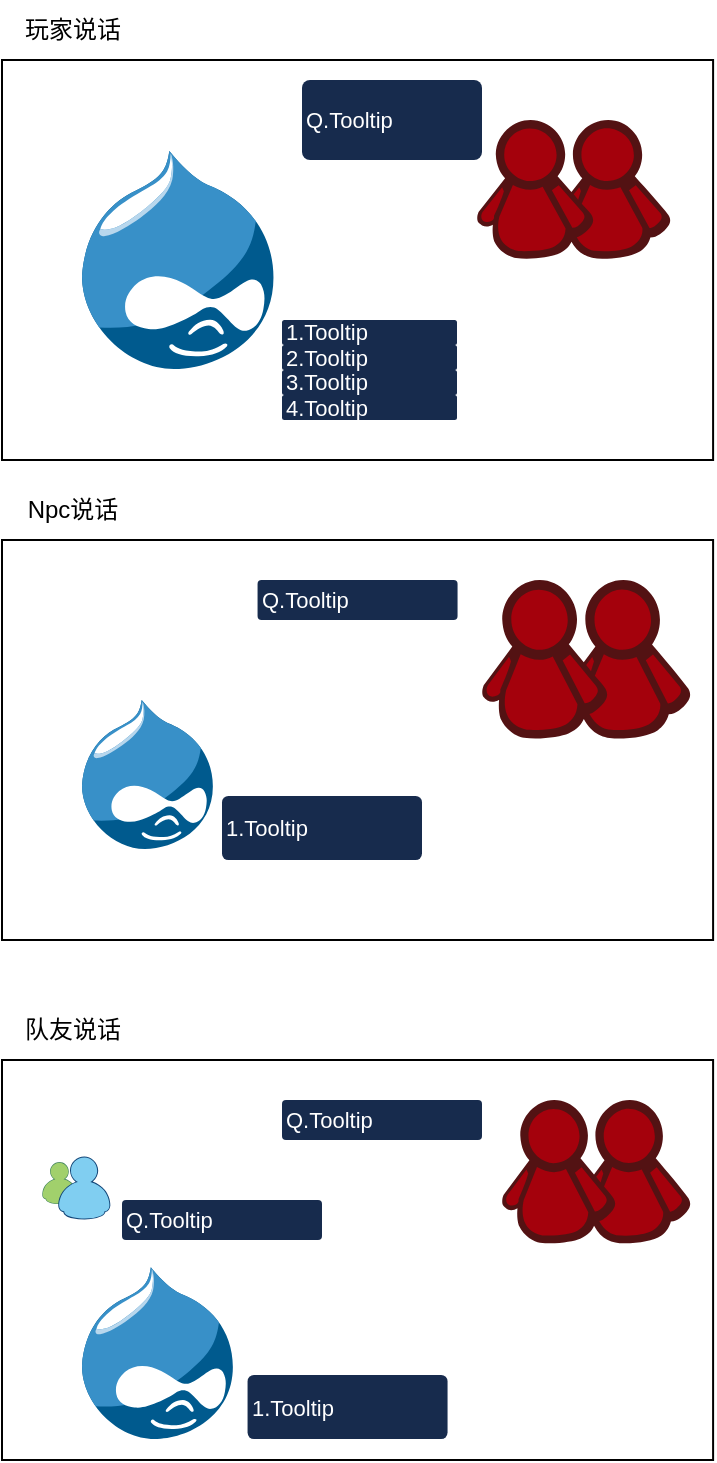 <mxfile version="24.6.4" type="github">
  <diagram name="第 1 页" id="cYoCfUcgI-zAiytulR6E">
    <mxGraphModel dx="1464" dy="332" grid="1" gridSize="10" guides="1" tooltips="1" connect="1" arrows="1" fold="1" page="1" pageScale="1" pageWidth="827" pageHeight="1169" math="0" shadow="0">
      <root>
        <mxCell id="0" />
        <mxCell id="1" parent="0" />
        <mxCell id="om5L3PRnyQK6nAgkemVv-11" value="" style="group" vertex="1" connectable="0" parent="1">
          <mxGeometry x="-790" y="110" width="355.55" height="200" as="geometry" />
        </mxCell>
        <mxCell id="XrLvH0l81-9kW68MFrbY-14" value="" style="whiteSpace=wrap;html=1;aspect=fixed;" parent="om5L3PRnyQK6nAgkemVv-11" vertex="1">
          <mxGeometry width="355.55" height="200" as="geometry" />
        </mxCell>
        <mxCell id="om5L3PRnyQK6nAgkemVv-1" value="" style="dashed=0;outlineConnect=0;html=1;align=center;labelPosition=center;verticalLabelPosition=bottom;verticalAlign=top;shape=mxgraph.weblogos.drupal" vertex="1" parent="om5L3PRnyQK6nAgkemVv-11">
          <mxGeometry x="40" y="45.5" width="95.73" height="109" as="geometry" />
        </mxCell>
        <mxCell id="om5L3PRnyQK6nAgkemVv-6" value="" style="group" vertex="1" connectable="0" parent="om5L3PRnyQK6nAgkemVv-11">
          <mxGeometry x="150" y="120" width="87.5" height="50" as="geometry" />
        </mxCell>
        <mxCell id="om5L3PRnyQK6nAgkemVv-2" value="1.Tooltip" style="rounded=1;arcSize=10;fillColor=#172B4D;strokeColor=none;html=1;fontSize=11;align=left;fontColor=#ffffff;fontStyle=0;fontSize=11;sketch=0;" vertex="1" parent="om5L3PRnyQK6nAgkemVv-6">
          <mxGeometry x="-10" y="10" width="87.5" height="12.5" as="geometry" />
        </mxCell>
        <mxCell id="om5L3PRnyQK6nAgkemVv-3" value="4.Tooltip" style="rounded=1;arcSize=10;fillColor=#172B4D;strokeColor=none;html=1;fontSize=11;align=left;fontColor=#ffffff;fontStyle=0;fontSize=11;sketch=0;" vertex="1" parent="om5L3PRnyQK6nAgkemVv-6">
          <mxGeometry x="-10" y="47.5" width="87.5" height="12.5" as="geometry" />
        </mxCell>
        <mxCell id="om5L3PRnyQK6nAgkemVv-4" value="3.Tooltip" style="rounded=1;arcSize=10;fillColor=#172B4D;strokeColor=none;html=1;fontSize=11;align=left;fontColor=#ffffff;fontStyle=0;fontSize=11;sketch=0;" vertex="1" parent="om5L3PRnyQK6nAgkemVv-6">
          <mxGeometry x="-10" y="35" width="87.5" height="12.5" as="geometry" />
        </mxCell>
        <mxCell id="om5L3PRnyQK6nAgkemVv-5" value="2.Tooltip" style="rounded=1;arcSize=10;fillColor=#172B4D;strokeColor=none;html=1;fontSize=11;align=left;fontColor=#ffffff;fontStyle=0;fontSize=11;sketch=0;" vertex="1" parent="om5L3PRnyQK6nAgkemVv-6">
          <mxGeometry x="-10" y="22.5" width="87.5" height="12.5" as="geometry" />
        </mxCell>
        <mxCell id="om5L3PRnyQK6nAgkemVv-7" value="" style="dashed=0;outlineConnect=0;html=1;align=center;labelPosition=center;verticalLabelPosition=bottom;verticalAlign=top;shape=mxgraph.weblogos.buddymarks" vertex="1" parent="om5L3PRnyQK6nAgkemVv-11">
          <mxGeometry x="237.5" y="30" width="96.9" height="70" as="geometry" />
        </mxCell>
        <mxCell id="om5L3PRnyQK6nAgkemVv-8" value="Q.Tooltip" style="rounded=1;arcSize=10;fillColor=#172B4D;strokeColor=none;html=1;fontSize=11;align=left;fontColor=#ffffff;fontStyle=0;fontSize=11;sketch=0;" vertex="1" parent="om5L3PRnyQK6nAgkemVv-11">
          <mxGeometry x="150" y="10" width="90" height="40" as="geometry" />
        </mxCell>
        <mxCell id="om5L3PRnyQK6nAgkemVv-12" value="玩家说话" style="text;html=1;align=center;verticalAlign=middle;resizable=0;points=[];autosize=1;strokeColor=none;fillColor=none;" vertex="1" parent="1">
          <mxGeometry x="-790" y="80" width="70" height="30" as="geometry" />
        </mxCell>
        <mxCell id="om5L3PRnyQK6nAgkemVv-23" value="Npc说话" style="text;html=1;align=center;verticalAlign=middle;resizable=0;points=[];autosize=1;strokeColor=none;fillColor=none;" vertex="1" parent="1">
          <mxGeometry x="-790" y="320" width="70" height="30" as="geometry" />
        </mxCell>
        <mxCell id="om5L3PRnyQK6nAgkemVv-14" value="" style="whiteSpace=wrap;html=1;aspect=fixed;" vertex="1" parent="1">
          <mxGeometry x="-790" y="350" width="355.55" height="200" as="geometry" />
        </mxCell>
        <mxCell id="om5L3PRnyQK6nAgkemVv-15" value="" style="dashed=0;outlineConnect=0;html=1;align=center;labelPosition=center;verticalLabelPosition=bottom;verticalAlign=top;shape=mxgraph.weblogos.drupal" vertex="1" parent="1">
          <mxGeometry x="-750" y="430" width="65.43" height="74.5" as="geometry" />
        </mxCell>
        <mxCell id="om5L3PRnyQK6nAgkemVv-16" value="" style="group" vertex="1" connectable="0" parent="1">
          <mxGeometry x="-670" y="470" width="90" height="40" as="geometry" />
        </mxCell>
        <mxCell id="om5L3PRnyQK6nAgkemVv-17" value="1.Tooltip" style="rounded=1;arcSize=10;fillColor=#172B4D;strokeColor=none;html=1;fontSize=11;align=left;fontColor=#ffffff;fontStyle=0;fontSize=11;sketch=0;" vertex="1" parent="om5L3PRnyQK6nAgkemVv-16">
          <mxGeometry x="-10" y="8" width="100" height="32" as="geometry" />
        </mxCell>
        <mxCell id="om5L3PRnyQK6nAgkemVv-21" value="" style="dashed=0;outlineConnect=0;html=1;align=center;labelPosition=center;verticalLabelPosition=bottom;verticalAlign=top;shape=mxgraph.weblogos.buddymarks" vertex="1" parent="1">
          <mxGeometry x="-550" y="370" width="104.4" height="80" as="geometry" />
        </mxCell>
        <mxCell id="om5L3PRnyQK6nAgkemVv-22" value="Q.Tooltip" style="rounded=1;arcSize=10;fillColor=#172B4D;strokeColor=none;html=1;fontSize=11;align=left;fontColor=#ffffff;fontStyle=0;fontSize=11;sketch=0;" vertex="1" parent="1">
          <mxGeometry x="-662.22" y="370" width="100" height="20" as="geometry" />
        </mxCell>
        <mxCell id="om5L3PRnyQK6nAgkemVv-28" value="队友说话" style="text;html=1;align=center;verticalAlign=middle;resizable=0;points=[];autosize=1;strokeColor=none;fillColor=none;" vertex="1" parent="1">
          <mxGeometry x="-790" y="580" width="70" height="30" as="geometry" />
        </mxCell>
        <mxCell id="om5L3PRnyQK6nAgkemVv-29" value="" style="whiteSpace=wrap;html=1;aspect=fixed;" vertex="1" parent="1">
          <mxGeometry x="-790" y="610" width="355.55" height="200" as="geometry" />
        </mxCell>
        <mxCell id="om5L3PRnyQK6nAgkemVv-30" value="" style="dashed=0;outlineConnect=0;html=1;align=center;labelPosition=center;verticalLabelPosition=bottom;verticalAlign=top;shape=mxgraph.weblogos.drupal" vertex="1" parent="1">
          <mxGeometry x="-750" y="713.62" width="75.43" height="85.88" as="geometry" />
        </mxCell>
        <mxCell id="om5L3PRnyQK6nAgkemVv-31" value="" style="group" vertex="1" connectable="0" parent="1">
          <mxGeometry x="-657.22" y="759.5" width="90" height="40" as="geometry" />
        </mxCell>
        <mxCell id="om5L3PRnyQK6nAgkemVv-32" value="1.Tooltip" style="rounded=1;arcSize=10;fillColor=#172B4D;strokeColor=none;html=1;fontSize=11;align=left;fontColor=#ffffff;fontStyle=0;fontSize=11;sketch=0;" vertex="1" parent="om5L3PRnyQK6nAgkemVv-31">
          <mxGeometry x="-10" y="8" width="100" height="32" as="geometry" />
        </mxCell>
        <mxCell id="om5L3PRnyQK6nAgkemVv-33" value="" style="dashed=0;outlineConnect=0;html=1;align=center;labelPosition=center;verticalLabelPosition=bottom;verticalAlign=top;shape=mxgraph.weblogos.buddymarks" vertex="1" parent="1">
          <mxGeometry x="-540" y="630" width="94.4" height="72.34" as="geometry" />
        </mxCell>
        <mxCell id="om5L3PRnyQK6nAgkemVv-34" value="Q.Tooltip" style="rounded=1;arcSize=10;fillColor=#172B4D;strokeColor=none;html=1;fontSize=11;align=left;fontColor=#ffffff;fontStyle=0;fontSize=11;sketch=0;" vertex="1" parent="1">
          <mxGeometry x="-650" y="630" width="100" height="20" as="geometry" />
        </mxCell>
        <mxCell id="om5L3PRnyQK6nAgkemVv-36" value="" style="dashed=0;outlineConnect=0;html=1;align=center;labelPosition=center;verticalLabelPosition=bottom;verticalAlign=top;shape=mxgraph.weblogos.messenger" vertex="1" parent="1">
          <mxGeometry x="-770" y="658.2" width="34.2" height="31.8" as="geometry" />
        </mxCell>
        <mxCell id="om5L3PRnyQK6nAgkemVv-37" value="Q.Tooltip" style="rounded=1;arcSize=10;fillColor=#172B4D;strokeColor=none;html=1;fontSize=11;align=left;fontColor=#ffffff;fontStyle=0;fontSize=11;sketch=0;" vertex="1" parent="1">
          <mxGeometry x="-730.0" y="680" width="100" height="20" as="geometry" />
        </mxCell>
      </root>
    </mxGraphModel>
  </diagram>
</mxfile>

